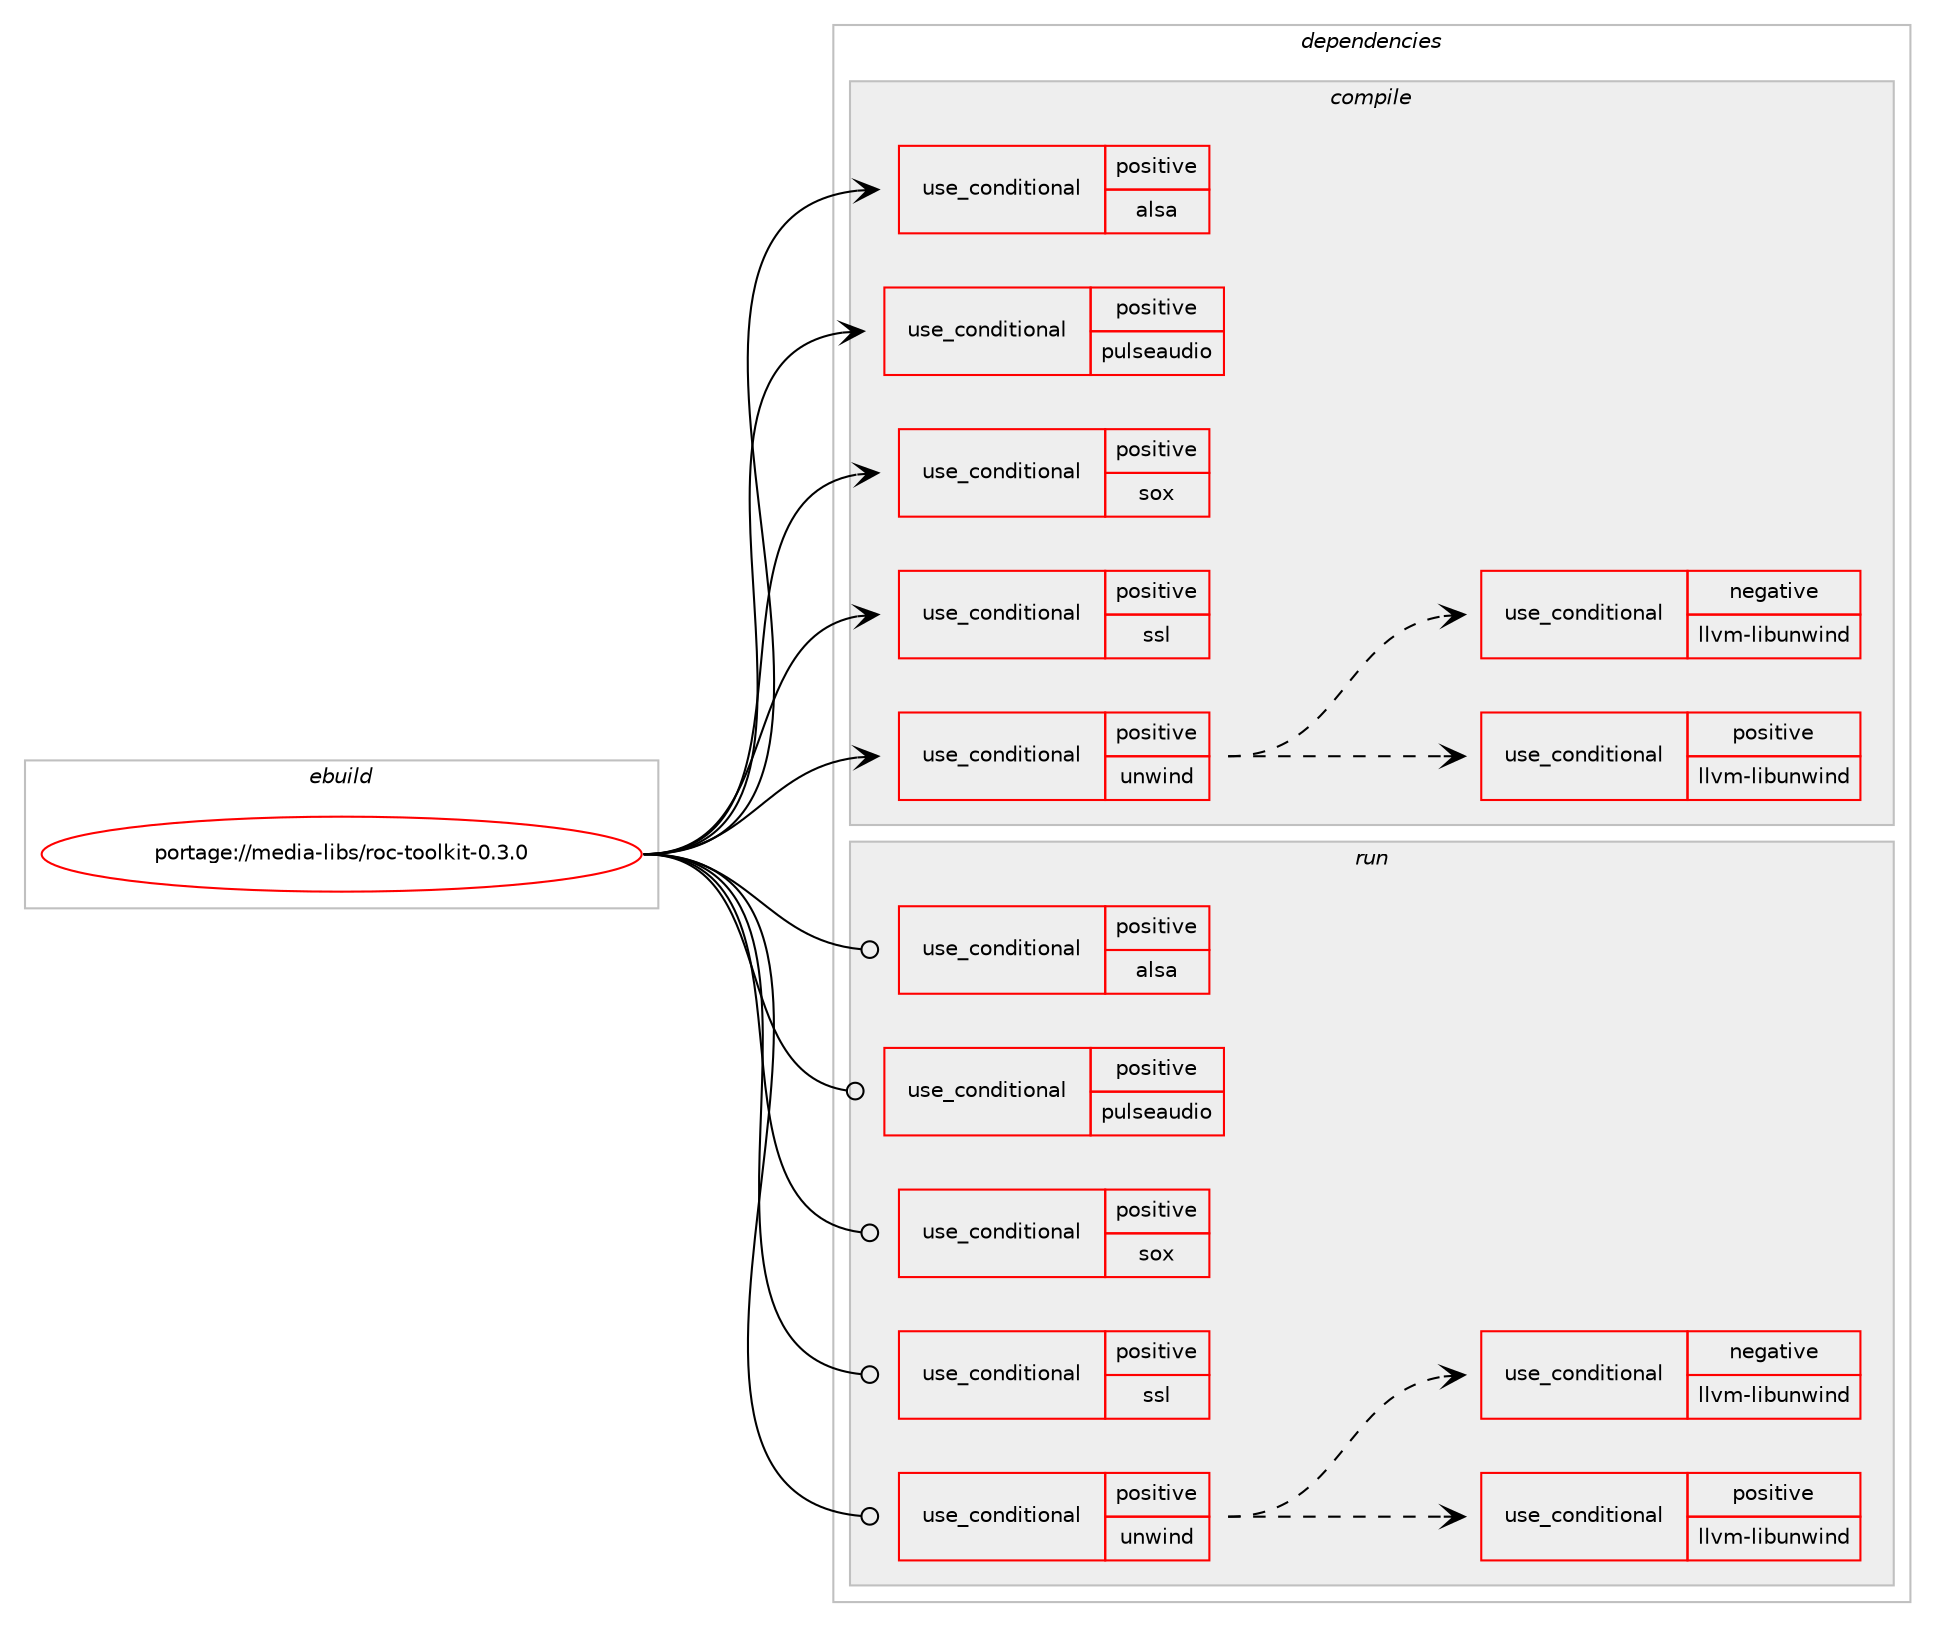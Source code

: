 digraph prolog {

# *************
# Graph options
# *************

newrank=true;
concentrate=true;
compound=true;
graph [rankdir=LR,fontname=Helvetica,fontsize=10,ranksep=1.5];#, ranksep=2.5, nodesep=0.2];
edge  [arrowhead=vee];
node  [fontname=Helvetica,fontsize=10];

# **********
# The ebuild
# **********

subgraph cluster_leftcol {
color=gray;
rank=same;
label=<<i>ebuild</i>>;
id [label="portage://media-libs/roc-toolkit-0.3.0", color=red, width=4, href="../media-libs/roc-toolkit-0.3.0.svg"];
}

# ****************
# The dependencies
# ****************

subgraph cluster_midcol {
color=gray;
label=<<i>dependencies</i>>;
subgraph cluster_compile {
fillcolor="#eeeeee";
style=filled;
label=<<i>compile</i>>;
subgraph cond75682 {
dependency158511 [label=<<TABLE BORDER="0" CELLBORDER="1" CELLSPACING="0" CELLPADDING="4"><TR><TD ROWSPAN="3" CELLPADDING="10">use_conditional</TD></TR><TR><TD>positive</TD></TR><TR><TD>alsa</TD></TR></TABLE>>, shape=none, color=red];
# *** BEGIN UNKNOWN DEPENDENCY TYPE (TODO) ***
# dependency158511 -> package_dependency(portage://media-libs/roc-toolkit-0.3.0,install,no,media-libs,alsa-lib,none,[,,],[],[])
# *** END UNKNOWN DEPENDENCY TYPE (TODO) ***

}
id:e -> dependency158511:w [weight=20,style="solid",arrowhead="vee"];
subgraph cond75683 {
dependency158512 [label=<<TABLE BORDER="0" CELLBORDER="1" CELLSPACING="0" CELLPADDING="4"><TR><TD ROWSPAN="3" CELLPADDING="10">use_conditional</TD></TR><TR><TD>positive</TD></TR><TR><TD>pulseaudio</TD></TR></TABLE>>, shape=none, color=red];
# *** BEGIN UNKNOWN DEPENDENCY TYPE (TODO) ***
# dependency158512 -> package_dependency(portage://media-libs/roc-toolkit-0.3.0,install,no,media-libs,libpulse,none,[,,],[],[])
# *** END UNKNOWN DEPENDENCY TYPE (TODO) ***

}
id:e -> dependency158512:w [weight=20,style="solid",arrowhead="vee"];
subgraph cond75684 {
dependency158513 [label=<<TABLE BORDER="0" CELLBORDER="1" CELLSPACING="0" CELLPADDING="4"><TR><TD ROWSPAN="3" CELLPADDING="10">use_conditional</TD></TR><TR><TD>positive</TD></TR><TR><TD>sox</TD></TR></TABLE>>, shape=none, color=red];
# *** BEGIN UNKNOWN DEPENDENCY TYPE (TODO) ***
# dependency158513 -> package_dependency(portage://media-libs/roc-toolkit-0.3.0,install,no,media-sound,sox,none,[,,],[],[])
# *** END UNKNOWN DEPENDENCY TYPE (TODO) ***

}
id:e -> dependency158513:w [weight=20,style="solid",arrowhead="vee"];
subgraph cond75685 {
dependency158514 [label=<<TABLE BORDER="0" CELLBORDER="1" CELLSPACING="0" CELLPADDING="4"><TR><TD ROWSPAN="3" CELLPADDING="10">use_conditional</TD></TR><TR><TD>positive</TD></TR><TR><TD>ssl</TD></TR></TABLE>>, shape=none, color=red];
# *** BEGIN UNKNOWN DEPENDENCY TYPE (TODO) ***
# dependency158514 -> package_dependency(portage://media-libs/roc-toolkit-0.3.0,install,no,dev-libs,openssl,none,[,,],any_same_slot,[])
# *** END UNKNOWN DEPENDENCY TYPE (TODO) ***

}
id:e -> dependency158514:w [weight=20,style="solid",arrowhead="vee"];
subgraph cond75686 {
dependency158515 [label=<<TABLE BORDER="0" CELLBORDER="1" CELLSPACING="0" CELLPADDING="4"><TR><TD ROWSPAN="3" CELLPADDING="10">use_conditional</TD></TR><TR><TD>positive</TD></TR><TR><TD>unwind</TD></TR></TABLE>>, shape=none, color=red];
subgraph cond75687 {
dependency158516 [label=<<TABLE BORDER="0" CELLBORDER="1" CELLSPACING="0" CELLPADDING="4"><TR><TD ROWSPAN="3" CELLPADDING="10">use_conditional</TD></TR><TR><TD>positive</TD></TR><TR><TD>llvm-libunwind</TD></TR></TABLE>>, shape=none, color=red];
# *** BEGIN UNKNOWN DEPENDENCY TYPE (TODO) ***
# dependency158516 -> package_dependency(portage://media-libs/roc-toolkit-0.3.0,install,no,sys-libs,llvm-libunwind,none,[,,],any_same_slot,[])
# *** END UNKNOWN DEPENDENCY TYPE (TODO) ***

}
dependency158515:e -> dependency158516:w [weight=20,style="dashed",arrowhead="vee"];
subgraph cond75688 {
dependency158517 [label=<<TABLE BORDER="0" CELLBORDER="1" CELLSPACING="0" CELLPADDING="4"><TR><TD ROWSPAN="3" CELLPADDING="10">use_conditional</TD></TR><TR><TD>negative</TD></TR><TR><TD>llvm-libunwind</TD></TR></TABLE>>, shape=none, color=red];
# *** BEGIN UNKNOWN DEPENDENCY TYPE (TODO) ***
# dependency158517 -> package_dependency(portage://media-libs/roc-toolkit-0.3.0,install,no,sys-libs,libunwind,none,[,,],any_same_slot,[])
# *** END UNKNOWN DEPENDENCY TYPE (TODO) ***

}
dependency158515:e -> dependency158517:w [weight=20,style="dashed",arrowhead="vee"];
}
id:e -> dependency158515:w [weight=20,style="solid",arrowhead="vee"];
# *** BEGIN UNKNOWN DEPENDENCY TYPE (TODO) ***
# id -> package_dependency(portage://media-libs/roc-toolkit-0.3.0,install,no,dev-libs,libuv,none,[,,],any_same_slot,[])
# *** END UNKNOWN DEPENDENCY TYPE (TODO) ***

# *** BEGIN UNKNOWN DEPENDENCY TYPE (TODO) ***
# id -> package_dependency(portage://media-libs/roc-toolkit-0.3.0,install,no,media-libs,openfec,none,[,,],[],[])
# *** END UNKNOWN DEPENDENCY TYPE (TODO) ***

# *** BEGIN UNKNOWN DEPENDENCY TYPE (TODO) ***
# id -> package_dependency(portage://media-libs/roc-toolkit-0.3.0,install,no,media-libs,speexdsp,none,[,,],[],[])
# *** END UNKNOWN DEPENDENCY TYPE (TODO) ***

}
subgraph cluster_compileandrun {
fillcolor="#eeeeee";
style=filled;
label=<<i>compile and run</i>>;
}
subgraph cluster_run {
fillcolor="#eeeeee";
style=filled;
label=<<i>run</i>>;
subgraph cond75689 {
dependency158518 [label=<<TABLE BORDER="0" CELLBORDER="1" CELLSPACING="0" CELLPADDING="4"><TR><TD ROWSPAN="3" CELLPADDING="10">use_conditional</TD></TR><TR><TD>positive</TD></TR><TR><TD>alsa</TD></TR></TABLE>>, shape=none, color=red];
# *** BEGIN UNKNOWN DEPENDENCY TYPE (TODO) ***
# dependency158518 -> package_dependency(portage://media-libs/roc-toolkit-0.3.0,run,no,media-libs,alsa-lib,none,[,,],[],[])
# *** END UNKNOWN DEPENDENCY TYPE (TODO) ***

}
id:e -> dependency158518:w [weight=20,style="solid",arrowhead="odot"];
subgraph cond75690 {
dependency158519 [label=<<TABLE BORDER="0" CELLBORDER="1" CELLSPACING="0" CELLPADDING="4"><TR><TD ROWSPAN="3" CELLPADDING="10">use_conditional</TD></TR><TR><TD>positive</TD></TR><TR><TD>pulseaudio</TD></TR></TABLE>>, shape=none, color=red];
# *** BEGIN UNKNOWN DEPENDENCY TYPE (TODO) ***
# dependency158519 -> package_dependency(portage://media-libs/roc-toolkit-0.3.0,run,no,media-libs,libpulse,none,[,,],[],[])
# *** END UNKNOWN DEPENDENCY TYPE (TODO) ***

}
id:e -> dependency158519:w [weight=20,style="solid",arrowhead="odot"];
subgraph cond75691 {
dependency158520 [label=<<TABLE BORDER="0" CELLBORDER="1" CELLSPACING="0" CELLPADDING="4"><TR><TD ROWSPAN="3" CELLPADDING="10">use_conditional</TD></TR><TR><TD>positive</TD></TR><TR><TD>sox</TD></TR></TABLE>>, shape=none, color=red];
# *** BEGIN UNKNOWN DEPENDENCY TYPE (TODO) ***
# dependency158520 -> package_dependency(portage://media-libs/roc-toolkit-0.3.0,run,no,media-sound,sox,none,[,,],[],[])
# *** END UNKNOWN DEPENDENCY TYPE (TODO) ***

}
id:e -> dependency158520:w [weight=20,style="solid",arrowhead="odot"];
subgraph cond75692 {
dependency158521 [label=<<TABLE BORDER="0" CELLBORDER="1" CELLSPACING="0" CELLPADDING="4"><TR><TD ROWSPAN="3" CELLPADDING="10">use_conditional</TD></TR><TR><TD>positive</TD></TR><TR><TD>ssl</TD></TR></TABLE>>, shape=none, color=red];
# *** BEGIN UNKNOWN DEPENDENCY TYPE (TODO) ***
# dependency158521 -> package_dependency(portage://media-libs/roc-toolkit-0.3.0,run,no,dev-libs,openssl,none,[,,],any_same_slot,[])
# *** END UNKNOWN DEPENDENCY TYPE (TODO) ***

}
id:e -> dependency158521:w [weight=20,style="solid",arrowhead="odot"];
subgraph cond75693 {
dependency158522 [label=<<TABLE BORDER="0" CELLBORDER="1" CELLSPACING="0" CELLPADDING="4"><TR><TD ROWSPAN="3" CELLPADDING="10">use_conditional</TD></TR><TR><TD>positive</TD></TR><TR><TD>unwind</TD></TR></TABLE>>, shape=none, color=red];
subgraph cond75694 {
dependency158523 [label=<<TABLE BORDER="0" CELLBORDER="1" CELLSPACING="0" CELLPADDING="4"><TR><TD ROWSPAN="3" CELLPADDING="10">use_conditional</TD></TR><TR><TD>positive</TD></TR><TR><TD>llvm-libunwind</TD></TR></TABLE>>, shape=none, color=red];
# *** BEGIN UNKNOWN DEPENDENCY TYPE (TODO) ***
# dependency158523 -> package_dependency(portage://media-libs/roc-toolkit-0.3.0,run,no,sys-libs,llvm-libunwind,none,[,,],any_same_slot,[])
# *** END UNKNOWN DEPENDENCY TYPE (TODO) ***

}
dependency158522:e -> dependency158523:w [weight=20,style="dashed",arrowhead="vee"];
subgraph cond75695 {
dependency158524 [label=<<TABLE BORDER="0" CELLBORDER="1" CELLSPACING="0" CELLPADDING="4"><TR><TD ROWSPAN="3" CELLPADDING="10">use_conditional</TD></TR><TR><TD>negative</TD></TR><TR><TD>llvm-libunwind</TD></TR></TABLE>>, shape=none, color=red];
# *** BEGIN UNKNOWN DEPENDENCY TYPE (TODO) ***
# dependency158524 -> package_dependency(portage://media-libs/roc-toolkit-0.3.0,run,no,sys-libs,libunwind,none,[,,],any_same_slot,[])
# *** END UNKNOWN DEPENDENCY TYPE (TODO) ***

}
dependency158522:e -> dependency158524:w [weight=20,style="dashed",arrowhead="vee"];
}
id:e -> dependency158522:w [weight=20,style="solid",arrowhead="odot"];
# *** BEGIN UNKNOWN DEPENDENCY TYPE (TODO) ***
# id -> package_dependency(portage://media-libs/roc-toolkit-0.3.0,run,no,dev-libs,libuv,none,[,,],any_same_slot,[])
# *** END UNKNOWN DEPENDENCY TYPE (TODO) ***

# *** BEGIN UNKNOWN DEPENDENCY TYPE (TODO) ***
# id -> package_dependency(portage://media-libs/roc-toolkit-0.3.0,run,no,media-libs,openfec,none,[,,],[],[])
# *** END UNKNOWN DEPENDENCY TYPE (TODO) ***

# *** BEGIN UNKNOWN DEPENDENCY TYPE (TODO) ***
# id -> package_dependency(portage://media-libs/roc-toolkit-0.3.0,run,no,media-libs,speexdsp,none,[,,],[],[])
# *** END UNKNOWN DEPENDENCY TYPE (TODO) ***

}
}

# **************
# The candidates
# **************

subgraph cluster_choices {
rank=same;
color=gray;
label=<<i>candidates</i>>;

}

}
